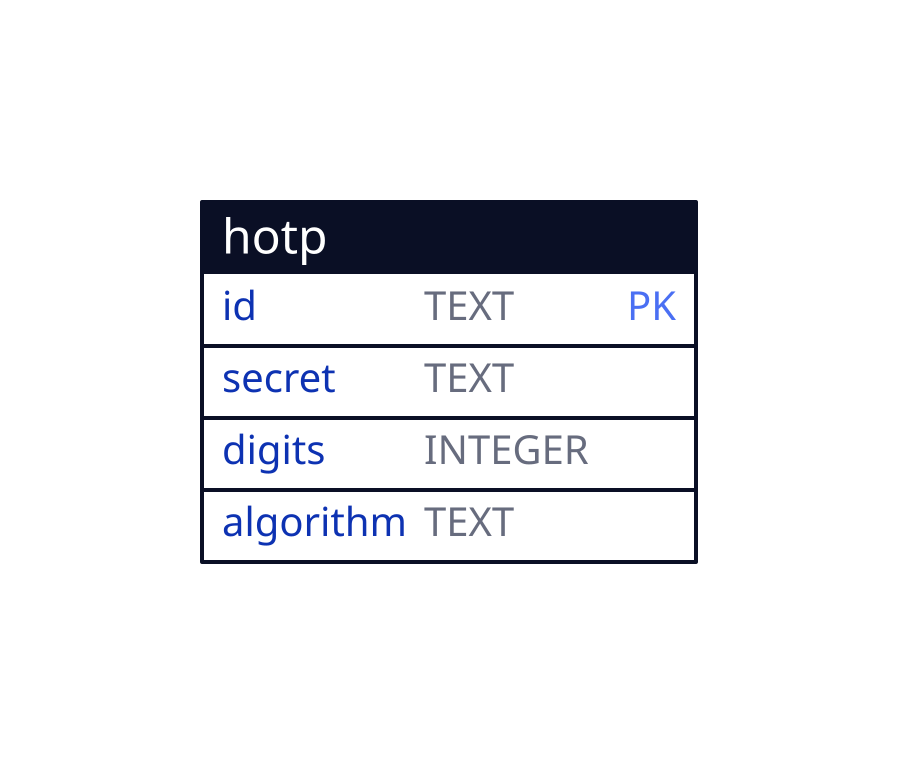 hotp: {
  shape: sql_table

  id: TEXT {
    constraint: primary_key
  }
  secret: TEXT
  digits: INTEGER
  algorithm: TEXT
}
